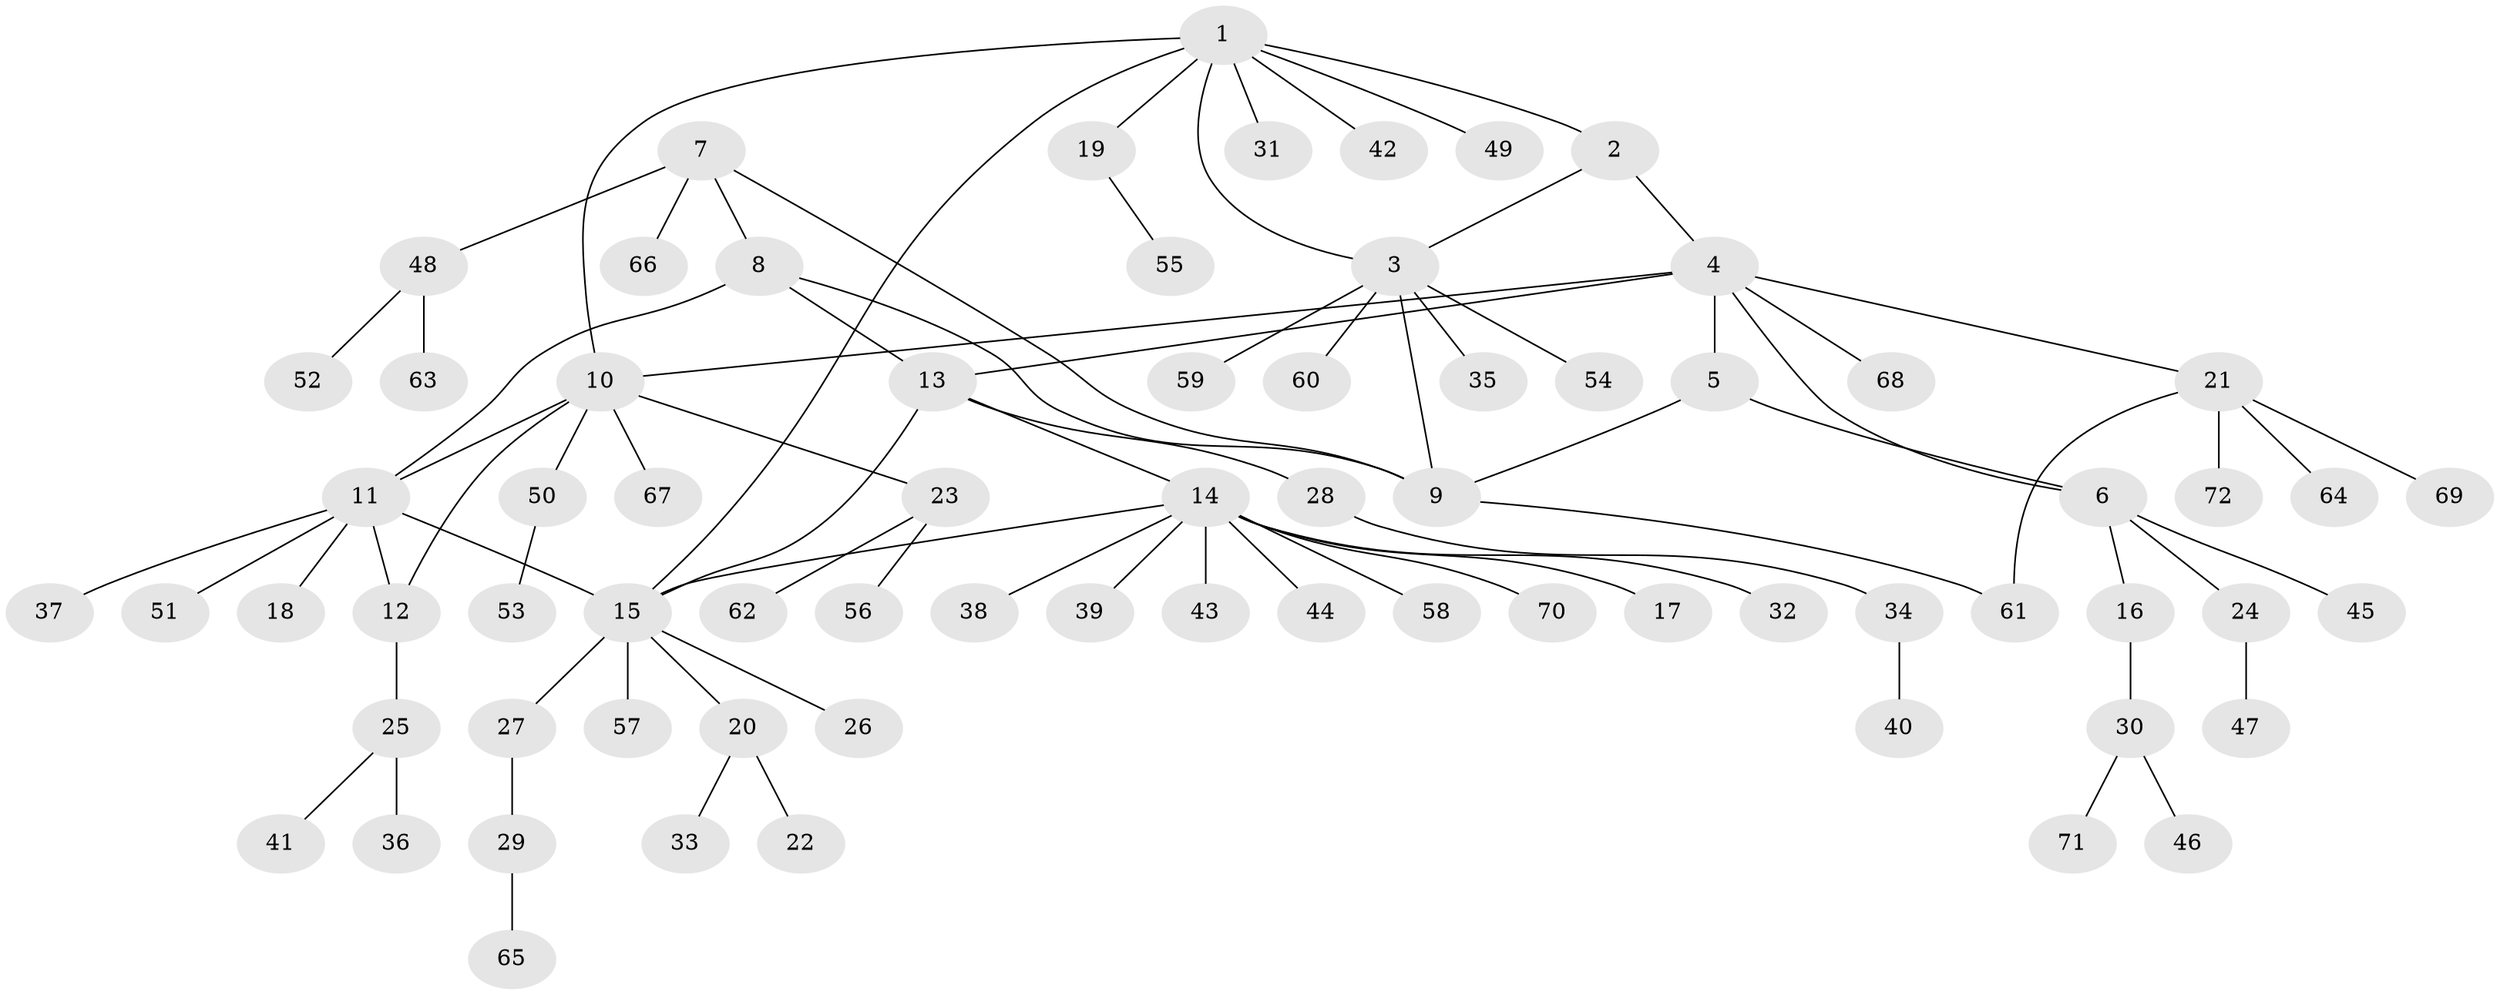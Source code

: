 // Generated by graph-tools (version 1.1) at 2025/55/03/09/25 04:55:10]
// undirected, 72 vertices, 83 edges
graph export_dot {
graph [start="1"]
  node [color=gray90,style=filled];
  1;
  2;
  3;
  4;
  5;
  6;
  7;
  8;
  9;
  10;
  11;
  12;
  13;
  14;
  15;
  16;
  17;
  18;
  19;
  20;
  21;
  22;
  23;
  24;
  25;
  26;
  27;
  28;
  29;
  30;
  31;
  32;
  33;
  34;
  35;
  36;
  37;
  38;
  39;
  40;
  41;
  42;
  43;
  44;
  45;
  46;
  47;
  48;
  49;
  50;
  51;
  52;
  53;
  54;
  55;
  56;
  57;
  58;
  59;
  60;
  61;
  62;
  63;
  64;
  65;
  66;
  67;
  68;
  69;
  70;
  71;
  72;
  1 -- 2;
  1 -- 3;
  1 -- 10;
  1 -- 15;
  1 -- 19;
  1 -- 31;
  1 -- 42;
  1 -- 49;
  2 -- 3;
  2 -- 4;
  3 -- 9;
  3 -- 35;
  3 -- 54;
  3 -- 59;
  3 -- 60;
  4 -- 5;
  4 -- 6;
  4 -- 10;
  4 -- 13;
  4 -- 21;
  4 -- 68;
  5 -- 6;
  5 -- 9;
  6 -- 16;
  6 -- 24;
  6 -- 45;
  7 -- 8;
  7 -- 9;
  7 -- 48;
  7 -- 66;
  8 -- 9;
  8 -- 11;
  8 -- 13;
  9 -- 61;
  10 -- 11;
  10 -- 12;
  10 -- 23;
  10 -- 50;
  10 -- 67;
  11 -- 12;
  11 -- 15;
  11 -- 18;
  11 -- 37;
  11 -- 51;
  12 -- 25;
  13 -- 14;
  13 -- 15;
  13 -- 28;
  14 -- 15;
  14 -- 17;
  14 -- 32;
  14 -- 38;
  14 -- 39;
  14 -- 43;
  14 -- 44;
  14 -- 58;
  14 -- 70;
  15 -- 20;
  15 -- 26;
  15 -- 27;
  15 -- 57;
  16 -- 30;
  19 -- 55;
  20 -- 22;
  20 -- 33;
  21 -- 61;
  21 -- 64;
  21 -- 69;
  21 -- 72;
  23 -- 56;
  23 -- 62;
  24 -- 47;
  25 -- 36;
  25 -- 41;
  27 -- 29;
  28 -- 34;
  29 -- 65;
  30 -- 46;
  30 -- 71;
  34 -- 40;
  48 -- 52;
  48 -- 63;
  50 -- 53;
}
